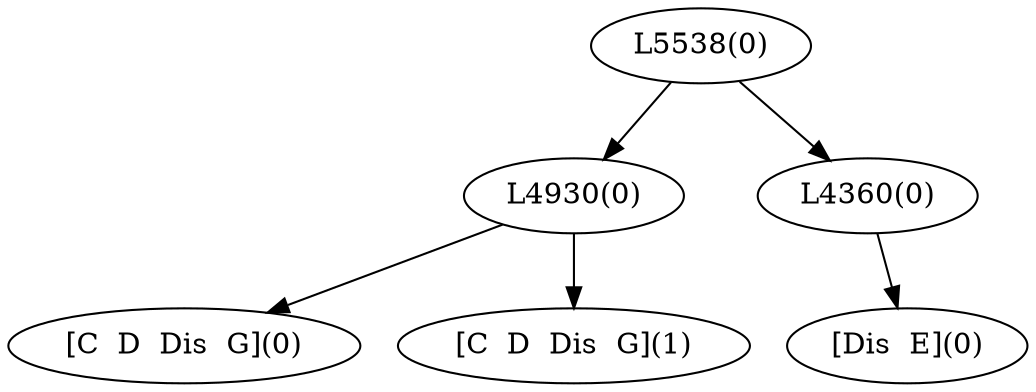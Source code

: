 digraph sample{
"L4930(0)"->"[C  D  Dis  G](0)"
"L4930(0)"->"[C  D  Dis  G](1)"
"L4360(0)"->"[Dis  E](0)"
"L5538(0)"->"L4930(0)"
"L5538(0)"->"L4360(0)"
{rank = min; "L5538(0)"}
{rank = same; "L4930(0)"; "L4360(0)";}
{rank = max; "[C  D  Dis  G](0)"; "[C  D  Dis  G](1)"; "[Dis  E](0)";}
}